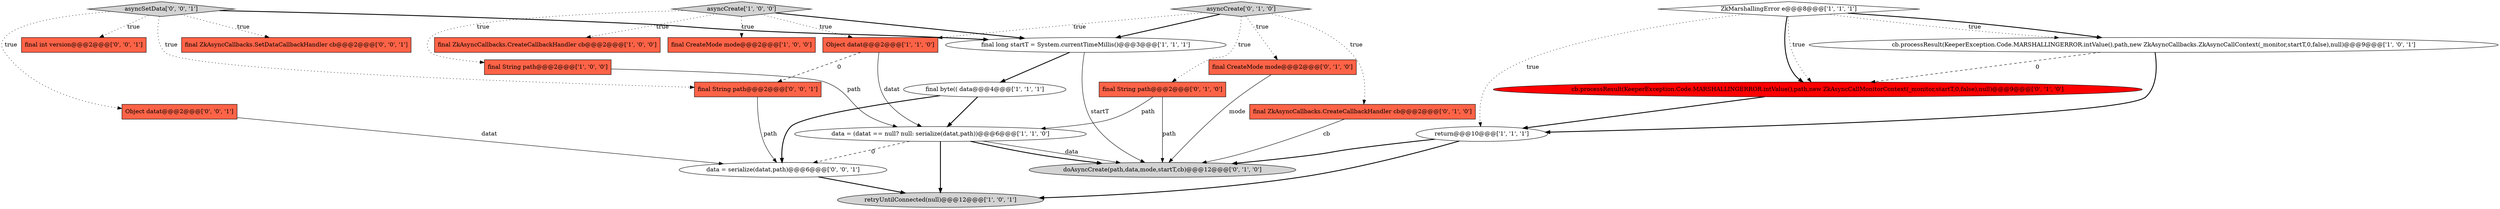 digraph {
9 [style = filled, label = "return@@@10@@@['1', '1', '1']", fillcolor = white, shape = ellipse image = "AAA0AAABBB1BBB"];
20 [style = filled, label = "final ZkAsyncCallbacks.SetDataCallbackHandler cb@@@2@@@['0', '0', '1']", fillcolor = tomato, shape = box image = "AAA0AAABBB3BBB"];
10 [style = filled, label = "final long startT = System.currentTimeMillis()@@@3@@@['1', '1', '1']", fillcolor = white, shape = ellipse image = "AAA0AAABBB1BBB"];
7 [style = filled, label = "final String path@@@2@@@['1', '0', '0']", fillcolor = tomato, shape = box image = "AAA0AAABBB1BBB"];
4 [style = filled, label = "final byte(( data@@@4@@@['1', '1', '1']", fillcolor = white, shape = ellipse image = "AAA0AAABBB1BBB"];
15 [style = filled, label = "final String path@@@2@@@['0', '1', '0']", fillcolor = tomato, shape = box image = "AAA0AAABBB2BBB"];
19 [style = filled, label = "final int version@@@2@@@['0', '0', '1']", fillcolor = tomato, shape = box image = "AAA0AAABBB3BBB"];
8 [style = filled, label = "asyncCreate['1', '0', '0']", fillcolor = lightgray, shape = diamond image = "AAA0AAABBB1BBB"];
21 [style = filled, label = "Object datat@@@2@@@['0', '0', '1']", fillcolor = tomato, shape = box image = "AAA0AAABBB3BBB"];
23 [style = filled, label = "final String path@@@2@@@['0', '0', '1']", fillcolor = tomato, shape = box image = "AAA0AAABBB3BBB"];
6 [style = filled, label = "retryUntilConnected(null)@@@12@@@['1', '0', '1']", fillcolor = lightgray, shape = ellipse image = "AAA0AAABBB1BBB"];
14 [style = filled, label = "cb.processResult(KeeperException.Code.MARSHALLINGERROR.intValue(),path,new ZkAsyncCallMonitorContext(_monitor,startT,0,false),null)@@@9@@@['0', '1', '0']", fillcolor = red, shape = ellipse image = "AAA1AAABBB2BBB"];
5 [style = filled, label = "cb.processResult(KeeperException.Code.MARSHALLINGERROR.intValue(),path,new ZkAsyncCallbacks.ZkAsyncCallContext(_monitor,startT,0,false),null)@@@9@@@['1', '0', '1']", fillcolor = white, shape = ellipse image = "AAA0AAABBB1BBB"];
18 [style = filled, label = "asyncSetData['0', '0', '1']", fillcolor = lightgray, shape = diamond image = "AAA0AAABBB3BBB"];
2 [style = filled, label = "final ZkAsyncCallbacks.CreateCallbackHandler cb@@@2@@@['1', '0', '0']", fillcolor = tomato, shape = box image = "AAA0AAABBB1BBB"];
22 [style = filled, label = "data = serialize(datat,path)@@@6@@@['0', '0', '1']", fillcolor = white, shape = ellipse image = "AAA0AAABBB3BBB"];
1 [style = filled, label = "ZkMarshallingError e@@@8@@@['1', '1', '1']", fillcolor = white, shape = diamond image = "AAA0AAABBB1BBB"];
0 [style = filled, label = "data = (datat == null? null: serialize(datat,path))@@@6@@@['1', '1', '0']", fillcolor = white, shape = ellipse image = "AAA0AAABBB1BBB"];
17 [style = filled, label = "asyncCreate['0', '1', '0']", fillcolor = lightgray, shape = diamond image = "AAA0AAABBB2BBB"];
13 [style = filled, label = "final CreateMode mode@@@2@@@['0', '1', '0']", fillcolor = tomato, shape = box image = "AAA0AAABBB2BBB"];
11 [style = filled, label = "Object datat@@@2@@@['1', '1', '0']", fillcolor = tomato, shape = box image = "AAA0AAABBB1BBB"];
12 [style = filled, label = "final ZkAsyncCallbacks.CreateCallbackHandler cb@@@2@@@['0', '1', '0']", fillcolor = tomato, shape = box image = "AAA0AAABBB2BBB"];
3 [style = filled, label = "final CreateMode mode@@@2@@@['1', '0', '0']", fillcolor = tomato, shape = box image = "AAA0AAABBB1BBB"];
16 [style = filled, label = "doAsyncCreate(path,data,mode,startT,cb)@@@12@@@['0', '1', '0']", fillcolor = lightgray, shape = ellipse image = "AAA0AAABBB2BBB"];
1->5 [style = bold, label=""];
17->10 [style = bold, label=""];
8->10 [style = bold, label=""];
0->16 [style = bold, label=""];
12->16 [style = solid, label="cb"];
5->14 [style = dashed, label="0"];
5->9 [style = bold, label=""];
0->6 [style = bold, label=""];
13->16 [style = solid, label="mode"];
8->2 [style = dotted, label="true"];
10->16 [style = solid, label="startT"];
18->21 [style = dotted, label="true"];
7->0 [style = solid, label="path"];
18->19 [style = dotted, label="true"];
8->7 [style = dotted, label="true"];
21->22 [style = solid, label="datat"];
11->23 [style = dashed, label="0"];
15->0 [style = solid, label="path"];
1->14 [style = dotted, label="true"];
15->16 [style = solid, label="path"];
18->20 [style = dotted, label="true"];
0->22 [style = dashed, label="0"];
9->16 [style = bold, label=""];
8->3 [style = dotted, label="true"];
9->6 [style = bold, label=""];
4->0 [style = bold, label=""];
17->15 [style = dotted, label="true"];
18->10 [style = bold, label=""];
17->12 [style = dotted, label="true"];
0->16 [style = solid, label="data"];
1->9 [style = dotted, label="true"];
23->22 [style = solid, label="path"];
10->4 [style = bold, label=""];
8->11 [style = dotted, label="true"];
14->9 [style = bold, label=""];
1->14 [style = bold, label=""];
17->13 [style = dotted, label="true"];
4->22 [style = bold, label=""];
1->5 [style = dotted, label="true"];
22->6 [style = bold, label=""];
11->0 [style = solid, label="datat"];
17->11 [style = dotted, label="true"];
18->23 [style = dotted, label="true"];
}
